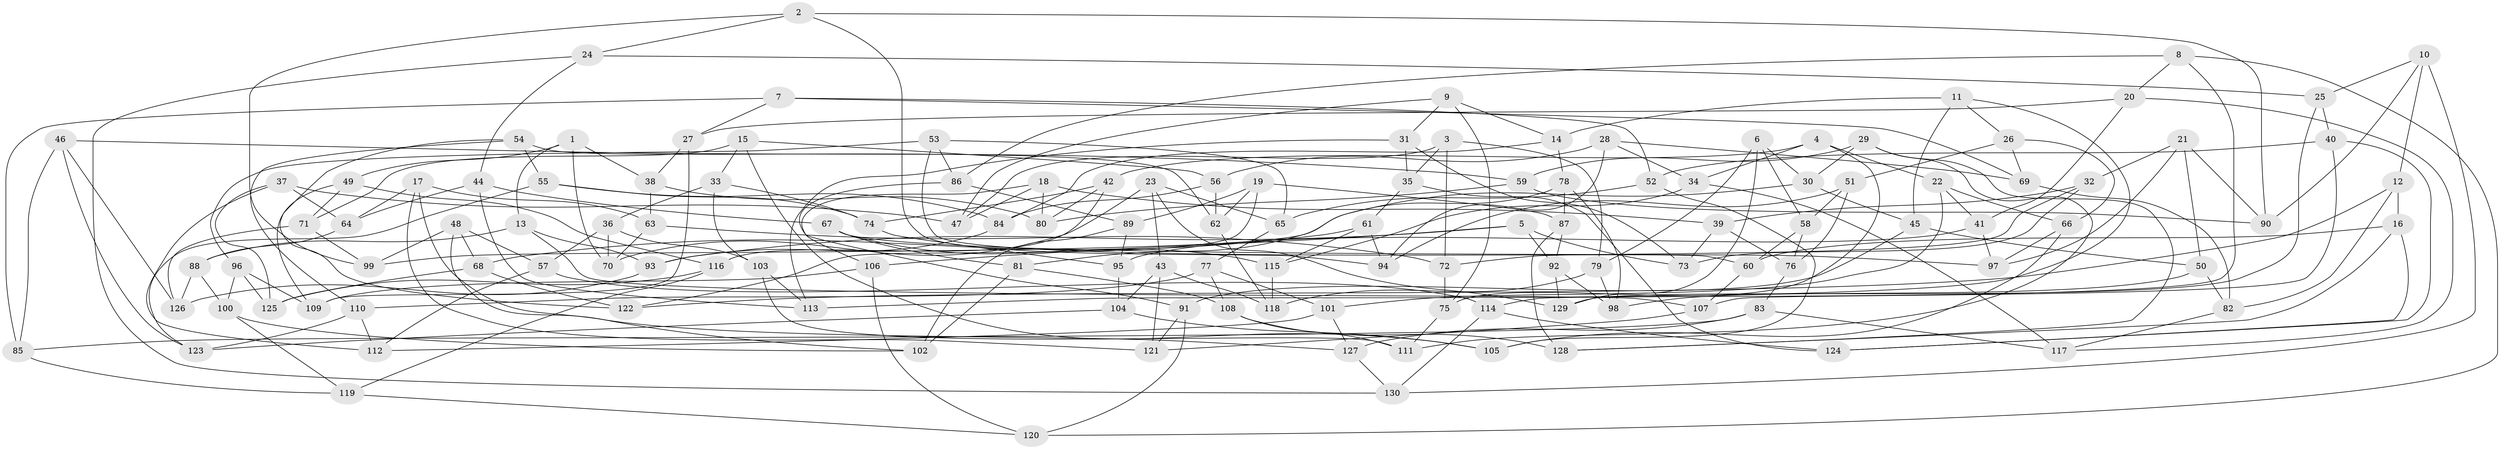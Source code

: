 // Generated by graph-tools (version 1.1) at 2025/38/03/09/25 02:38:12]
// undirected, 130 vertices, 260 edges
graph export_dot {
graph [start="1"]
  node [color=gray90,style=filled];
  1;
  2;
  3;
  4;
  5;
  6;
  7;
  8;
  9;
  10;
  11;
  12;
  13;
  14;
  15;
  16;
  17;
  18;
  19;
  20;
  21;
  22;
  23;
  24;
  25;
  26;
  27;
  28;
  29;
  30;
  31;
  32;
  33;
  34;
  35;
  36;
  37;
  38;
  39;
  40;
  41;
  42;
  43;
  44;
  45;
  46;
  47;
  48;
  49;
  50;
  51;
  52;
  53;
  54;
  55;
  56;
  57;
  58;
  59;
  60;
  61;
  62;
  63;
  64;
  65;
  66;
  67;
  68;
  69;
  70;
  71;
  72;
  73;
  74;
  75;
  76;
  77;
  78;
  79;
  80;
  81;
  82;
  83;
  84;
  85;
  86;
  87;
  88;
  89;
  90;
  91;
  92;
  93;
  94;
  95;
  96;
  97;
  98;
  99;
  100;
  101;
  102;
  103;
  104;
  105;
  106;
  107;
  108;
  109;
  110;
  111;
  112;
  113;
  114;
  115;
  116;
  117;
  118;
  119;
  120;
  121;
  122;
  123;
  124;
  125;
  126;
  127;
  128;
  129;
  130;
  1 -- 38;
  1 -- 49;
  1 -- 13;
  1 -- 70;
  2 -- 24;
  2 -- 94;
  2 -- 90;
  2 -- 99;
  3 -- 79;
  3 -- 35;
  3 -- 72;
  3 -- 47;
  4 -- 22;
  4 -- 75;
  4 -- 34;
  4 -- 42;
  5 -- 73;
  5 -- 93;
  5 -- 92;
  5 -- 106;
  6 -- 79;
  6 -- 30;
  6 -- 58;
  6 -- 129;
  7 -- 52;
  7 -- 85;
  7 -- 69;
  7 -- 27;
  8 -- 86;
  8 -- 120;
  8 -- 20;
  8 -- 114;
  9 -- 31;
  9 -- 75;
  9 -- 14;
  9 -- 47;
  10 -- 130;
  10 -- 25;
  10 -- 12;
  10 -- 90;
  11 -- 113;
  11 -- 26;
  11 -- 45;
  11 -- 14;
  12 -- 82;
  12 -- 16;
  12 -- 122;
  13 -- 107;
  13 -- 88;
  13 -- 93;
  14 -- 78;
  14 -- 84;
  15 -- 33;
  15 -- 105;
  15 -- 56;
  15 -- 71;
  16 -- 124;
  16 -- 128;
  16 -- 60;
  17 -- 64;
  17 -- 121;
  17 -- 127;
  17 -- 63;
  18 -- 39;
  18 -- 106;
  18 -- 80;
  18 -- 47;
  19 -- 89;
  19 -- 122;
  19 -- 87;
  19 -- 62;
  20 -- 117;
  20 -- 27;
  20 -- 41;
  21 -- 97;
  21 -- 50;
  21 -- 90;
  21 -- 32;
  22 -- 66;
  22 -- 41;
  22 -- 101;
  23 -- 70;
  23 -- 65;
  23 -- 129;
  23 -- 43;
  24 -- 25;
  24 -- 130;
  24 -- 44;
  25 -- 129;
  25 -- 40;
  26 -- 69;
  26 -- 66;
  26 -- 51;
  27 -- 38;
  27 -- 109;
  28 -- 56;
  28 -- 69;
  28 -- 94;
  28 -- 34;
  29 -- 59;
  29 -- 128;
  29 -- 111;
  29 -- 30;
  30 -- 45;
  30 -- 99;
  31 -- 35;
  31 -- 73;
  31 -- 113;
  32 -- 72;
  32 -- 39;
  32 -- 73;
  33 -- 74;
  33 -- 103;
  33 -- 36;
  34 -- 115;
  34 -- 117;
  35 -- 61;
  35 -- 124;
  36 -- 103;
  36 -- 57;
  36 -- 70;
  37 -- 47;
  37 -- 125;
  37 -- 64;
  37 -- 112;
  38 -- 80;
  38 -- 63;
  39 -- 76;
  39 -- 73;
  40 -- 124;
  40 -- 52;
  40 -- 107;
  41 -- 97;
  41 -- 95;
  42 -- 74;
  42 -- 116;
  42 -- 80;
  43 -- 104;
  43 -- 121;
  43 -- 118;
  44 -- 113;
  44 -- 67;
  44 -- 64;
  45 -- 91;
  45 -- 50;
  46 -- 59;
  46 -- 85;
  46 -- 123;
  46 -- 126;
  48 -- 57;
  48 -- 102;
  48 -- 99;
  48 -- 68;
  49 -- 109;
  49 -- 71;
  49 -- 116;
  50 -- 98;
  50 -- 82;
  51 -- 94;
  51 -- 76;
  51 -- 58;
  52 -- 65;
  52 -- 105;
  53 -- 86;
  53 -- 60;
  53 -- 65;
  53 -- 96;
  54 -- 110;
  54 -- 122;
  54 -- 62;
  54 -- 55;
  55 -- 123;
  55 -- 84;
  55 -- 74;
  56 -- 62;
  56 -- 84;
  57 -- 112;
  57 -- 114;
  58 -- 60;
  58 -- 76;
  59 -- 90;
  59 -- 80;
  60 -- 107;
  61 -- 94;
  61 -- 115;
  61 -- 68;
  62 -- 118;
  63 -- 72;
  63 -- 70;
  64 -- 88;
  65 -- 77;
  66 -- 97;
  66 -- 105;
  67 -- 115;
  67 -- 81;
  67 -- 97;
  68 -- 122;
  68 -- 125;
  69 -- 82;
  71 -- 126;
  71 -- 99;
  72 -- 75;
  74 -- 95;
  75 -- 111;
  76 -- 83;
  77 -- 101;
  77 -- 110;
  77 -- 108;
  78 -- 87;
  78 -- 81;
  78 -- 98;
  79 -- 118;
  79 -- 98;
  81 -- 102;
  81 -- 108;
  82 -- 117;
  83 -- 127;
  83 -- 117;
  83 -- 85;
  84 -- 93;
  85 -- 119;
  86 -- 89;
  86 -- 91;
  87 -- 128;
  87 -- 92;
  88 -- 126;
  88 -- 100;
  89 -- 95;
  89 -- 102;
  91 -- 120;
  91 -- 121;
  92 -- 98;
  92 -- 129;
  93 -- 126;
  95 -- 104;
  96 -- 100;
  96 -- 125;
  96 -- 109;
  100 -- 102;
  100 -- 119;
  101 -- 127;
  101 -- 112;
  103 -- 113;
  103 -- 111;
  104 -- 105;
  104 -- 123;
  106 -- 120;
  106 -- 109;
  107 -- 121;
  108 -- 111;
  108 -- 128;
  110 -- 123;
  110 -- 112;
  114 -- 130;
  114 -- 124;
  115 -- 118;
  116 -- 125;
  116 -- 119;
  119 -- 120;
  127 -- 130;
}
